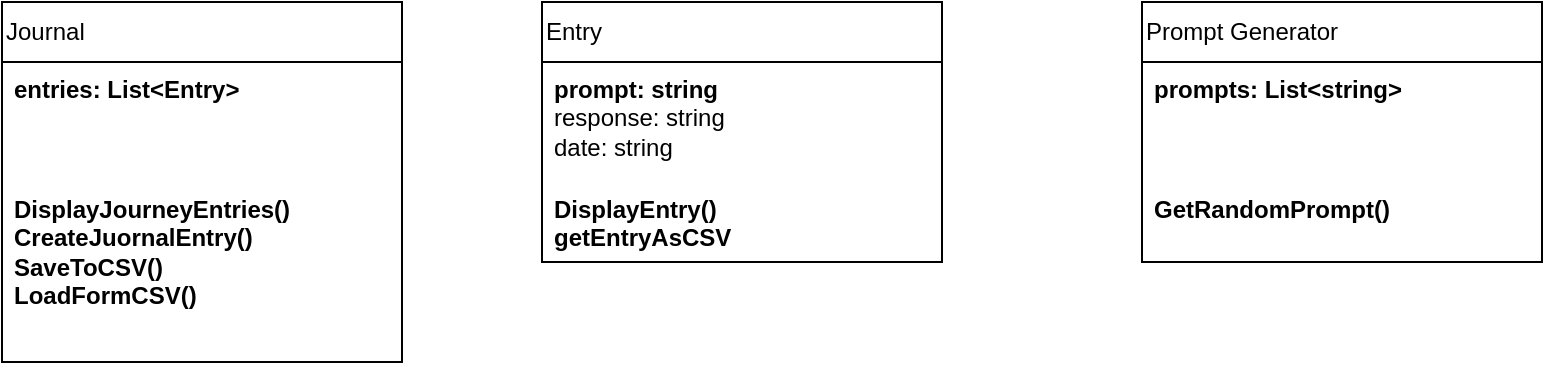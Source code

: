 <mxfile version="21.2.0" type="google">
  <diagram name="Page-1" id="I3RWU4zPKk68Wvwm248Q">
    <mxGraphModel dx="1377" dy="796" grid="1" gridSize="10" guides="1" tooltips="1" connect="1" arrows="1" fold="1" page="1" pageScale="1" pageWidth="850" pageHeight="1100" math="0" shadow="0">
      <root>
        <mxCell id="0" />
        <mxCell id="1" parent="0" />
        <mxCell id="B1nhBaKosbreUqbryDoH-1" value="Journal" style="swimlane;fontStyle=0;childLayout=stackLayout;horizontal=1;startSize=30;horizontalStack=0;resizeParent=1;resizeParentMax=0;resizeLast=0;collapsible=1;marginBottom=0;whiteSpace=wrap;html=1;align=left;" parent="1" vertex="1">
          <mxGeometry x="50" y="80" width="200" height="180" as="geometry" />
        </mxCell>
        <mxCell id="B1nhBaKosbreUqbryDoH-2" value="&lt;b&gt;entries: List&amp;lt;Entry&amp;gt;&lt;/b&gt;" style="text;strokeColor=none;fillColor=none;align=left;verticalAlign=top;spacingLeft=4;spacingRight=4;overflow=hidden;points=[[0,0.5],[1,0.5]];portConstraint=eastwest;rotatable=0;whiteSpace=wrap;html=1;" parent="B1nhBaKosbreUqbryDoH-1" vertex="1">
          <mxGeometry y="30" width="200" height="60" as="geometry" />
        </mxCell>
        <mxCell id="B1nhBaKosbreUqbryDoH-3" value="&lt;b&gt;DisplayJourneyEntries()&lt;br&gt;CreateJuornalEntry()&lt;br&gt;SaveToCSV()&lt;br&gt;LoadFormCSV()&lt;br&gt;&lt;/b&gt;" style="text;strokeColor=none;fillColor=none;align=left;verticalAlign=top;spacingLeft=4;spacingRight=4;overflow=hidden;points=[[0,0.5],[1,0.5]];portConstraint=eastwest;rotatable=0;whiteSpace=wrap;html=1;" parent="B1nhBaKosbreUqbryDoH-1" vertex="1">
          <mxGeometry y="90" width="200" height="90" as="geometry" />
        </mxCell>
        <mxCell id="B1nhBaKosbreUqbryDoH-5" value="Entry" style="swimlane;fontStyle=0;childLayout=stackLayout;horizontal=1;startSize=30;horizontalStack=0;resizeParent=1;resizeParentMax=0;resizeLast=0;collapsible=1;marginBottom=0;whiteSpace=wrap;html=1;align=left;" parent="1" vertex="1">
          <mxGeometry x="320" y="80" width="200" height="130" as="geometry" />
        </mxCell>
        <mxCell id="B1nhBaKosbreUqbryDoH-6" value="&lt;b&gt;prompt: string&lt;br&gt;&lt;/b&gt;response: string&lt;br&gt;date: string" style="text;strokeColor=none;fillColor=none;align=left;verticalAlign=top;spacingLeft=4;spacingRight=4;overflow=hidden;points=[[0,0.5],[1,0.5]];portConstraint=eastwest;rotatable=0;whiteSpace=wrap;html=1;" parent="B1nhBaKosbreUqbryDoH-5" vertex="1">
          <mxGeometry y="30" width="200" height="60" as="geometry" />
        </mxCell>
        <mxCell id="B1nhBaKosbreUqbryDoH-7" value="&lt;b&gt;DisplayEntry()&lt;br&gt;getEntryAsCSV&lt;br&gt;&lt;/b&gt;" style="text;strokeColor=none;fillColor=none;align=left;verticalAlign=top;spacingLeft=4;spacingRight=4;overflow=hidden;points=[[0,0.5],[1,0.5]];portConstraint=eastwest;rotatable=0;whiteSpace=wrap;html=1;" parent="B1nhBaKosbreUqbryDoH-5" vertex="1">
          <mxGeometry y="90" width="200" height="40" as="geometry" />
        </mxCell>
        <mxCell id="B1nhBaKosbreUqbryDoH-8" value="Prompt Generator" style="swimlane;fontStyle=0;childLayout=stackLayout;horizontal=1;startSize=30;horizontalStack=0;resizeParent=1;resizeParentMax=0;resizeLast=0;collapsible=1;marginBottom=0;whiteSpace=wrap;html=1;align=left;" parent="1" vertex="1">
          <mxGeometry x="620" y="80" width="200" height="130" as="geometry" />
        </mxCell>
        <mxCell id="B1nhBaKosbreUqbryDoH-9" value="&lt;b&gt;prompts: List&amp;lt;string&amp;gt;&lt;/b&gt;" style="text;strokeColor=none;fillColor=none;align=left;verticalAlign=top;spacingLeft=4;spacingRight=4;overflow=hidden;points=[[0,0.5],[1,0.5]];portConstraint=eastwest;rotatable=0;whiteSpace=wrap;html=1;" parent="B1nhBaKosbreUqbryDoH-8" vertex="1">
          <mxGeometry y="30" width="200" height="60" as="geometry" />
        </mxCell>
        <mxCell id="B1nhBaKosbreUqbryDoH-10" value="&lt;b&gt;GetRandomPrompt()&lt;br&gt;&lt;/b&gt;" style="text;strokeColor=none;fillColor=none;align=left;verticalAlign=top;spacingLeft=4;spacingRight=4;overflow=hidden;points=[[0,0.5],[1,0.5]];portConstraint=eastwest;rotatable=0;whiteSpace=wrap;html=1;" parent="B1nhBaKosbreUqbryDoH-8" vertex="1">
          <mxGeometry y="90" width="200" height="40" as="geometry" />
        </mxCell>
      </root>
    </mxGraphModel>
  </diagram>
</mxfile>
